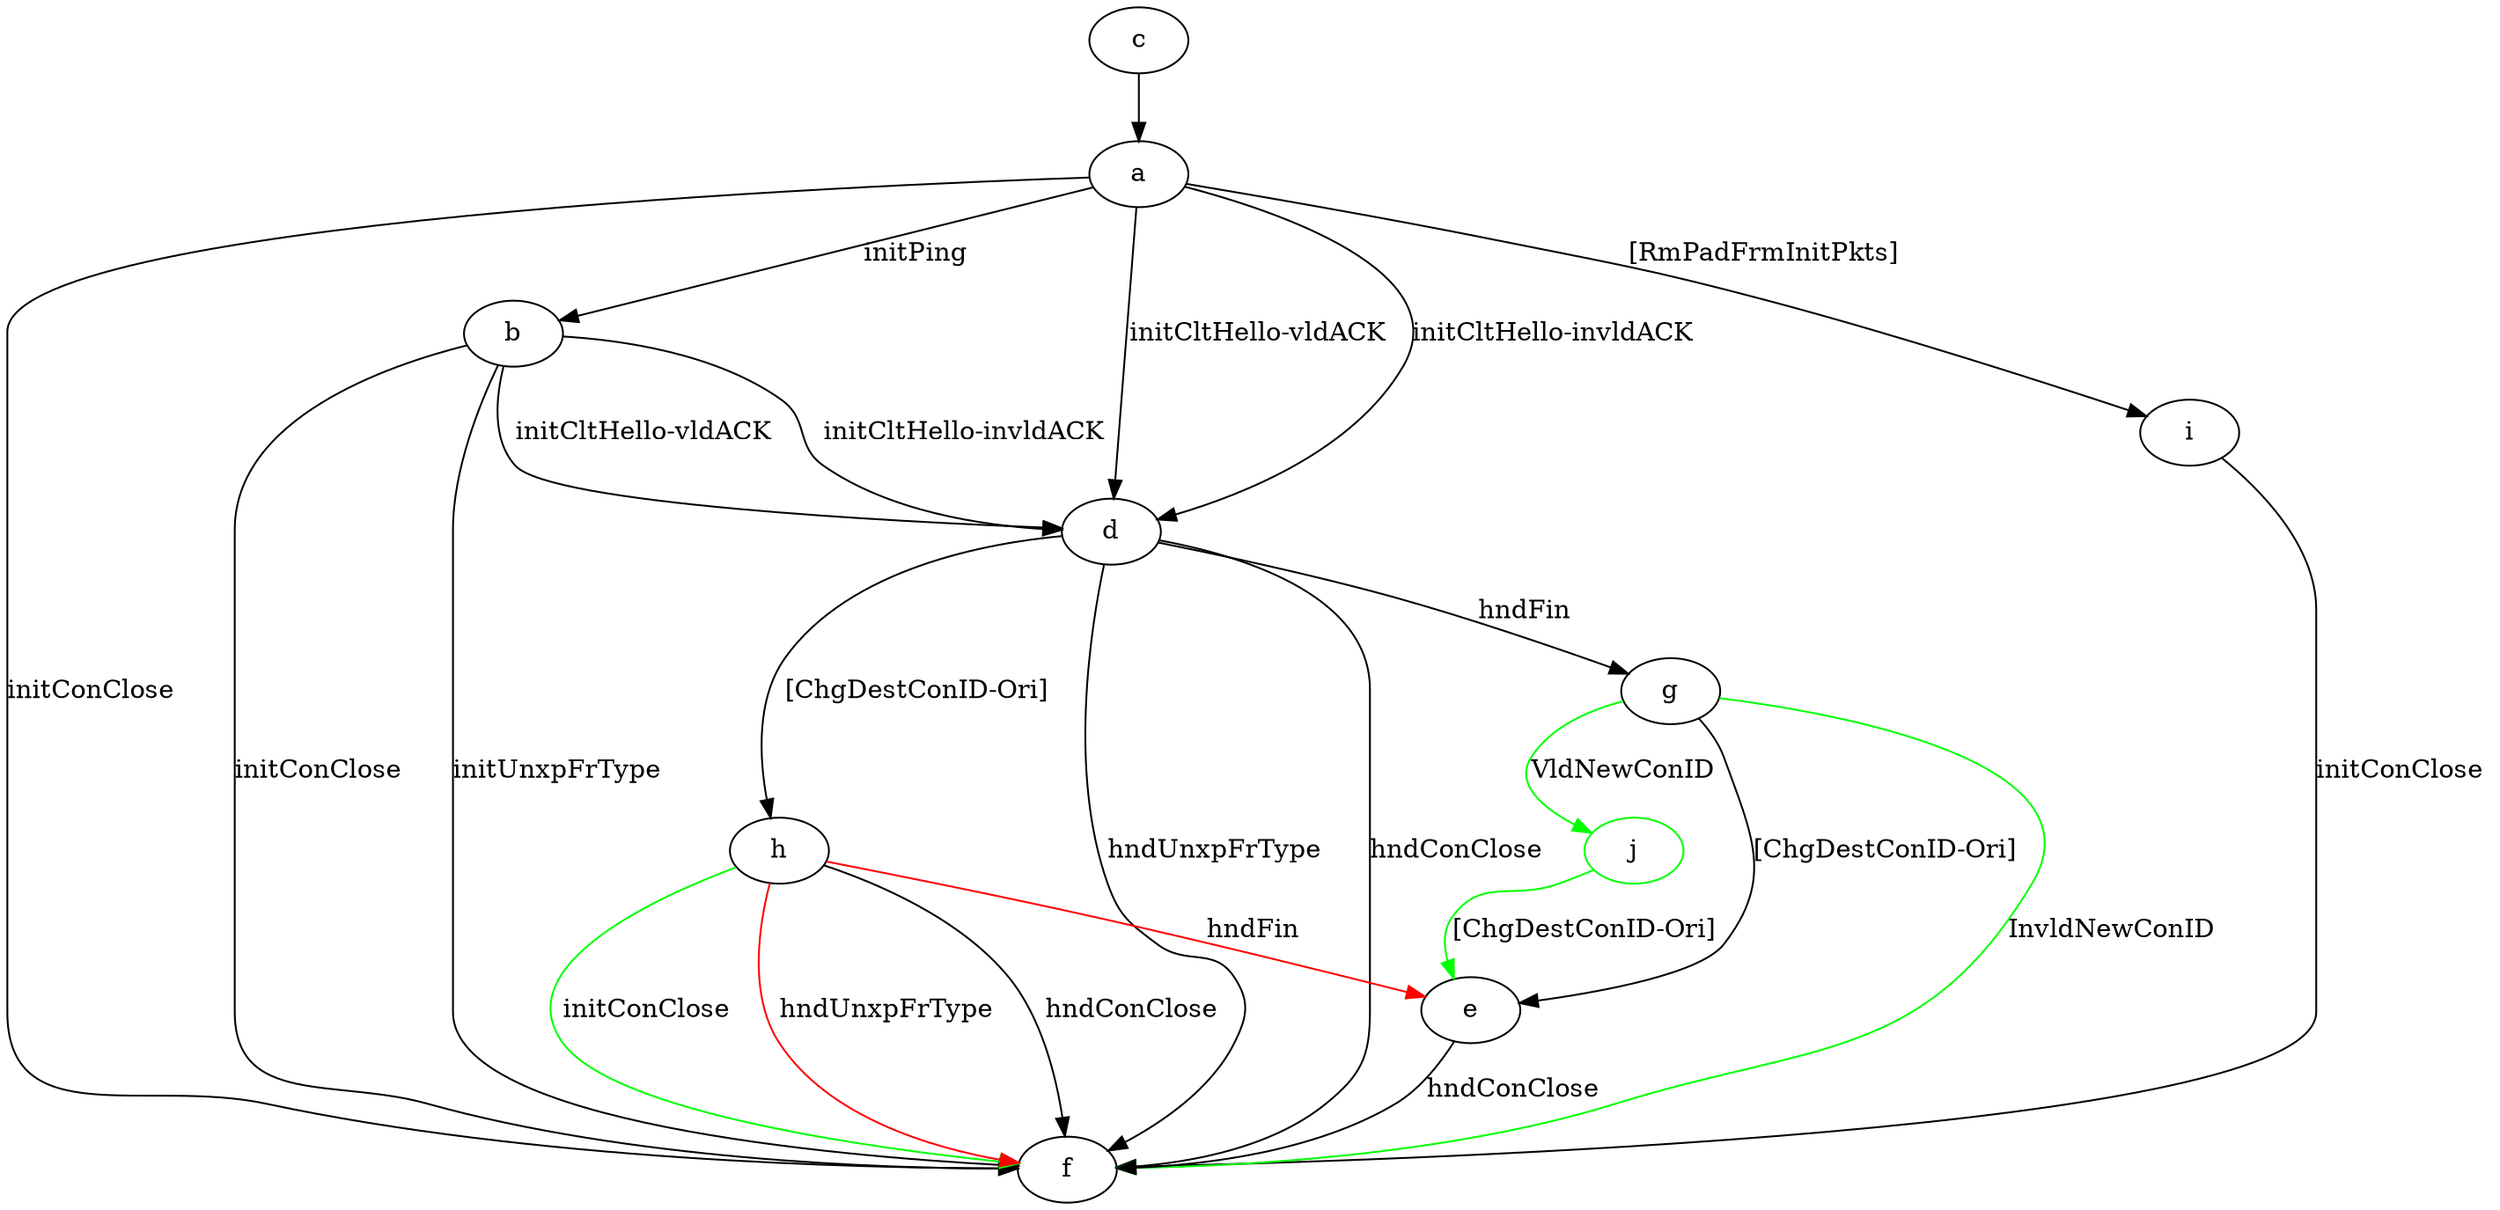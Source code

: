 digraph "" {
	a -> b	[key=0,
		label="initPing "];
	a -> d	[key=0,
		label="initCltHello-vldACK "];
	a -> d	[key=1,
		label="initCltHello-invldACK "];
	a -> f	[key=0,
		label="initConClose "];
	a -> i	[key=0,
		label="[RmPadFrmInitPkts] "];
	b -> d	[key=0,
		label="initCltHello-vldACK "];
	b -> d	[key=1,
		label="initCltHello-invldACK "];
	b -> f	[key=0,
		label="initConClose "];
	b -> f	[key=1,
		label="initUnxpFrType "];
	c -> a	[key=0];
	d -> f	[key=0,
		label="hndConClose "];
	d -> f	[key=1,
		label="hndUnxpFrType "];
	d -> g	[key=0,
		label="hndFin "];
	d -> h	[key=0,
		label="[ChgDestConID-Ori] "];
	e -> f	[key=0,
		label="hndConClose "];
	g -> e	[key=0,
		label="[ChgDestConID-Ori] "];
	g -> f	[key=0,
		color=green,
		label="InvldNewConID "];
	j	[color=green];
	g -> j	[key=0,
		color=green,
		label="VldNewConID "];
	h -> e	[key=0,
		color=red,
		label="hndFin "];
	h -> f	[key=0,
		label="hndConClose "];
	h -> f	[key=1,
		color=green,
		label="initConClose "];
	h -> f	[key=2,
		color=red,
		label="hndUnxpFrType "];
	i -> f	[key=0,
		label="initConClose "];
	j -> e	[key=0,
		color=green,
		label="[ChgDestConID-Ori] "];
}
